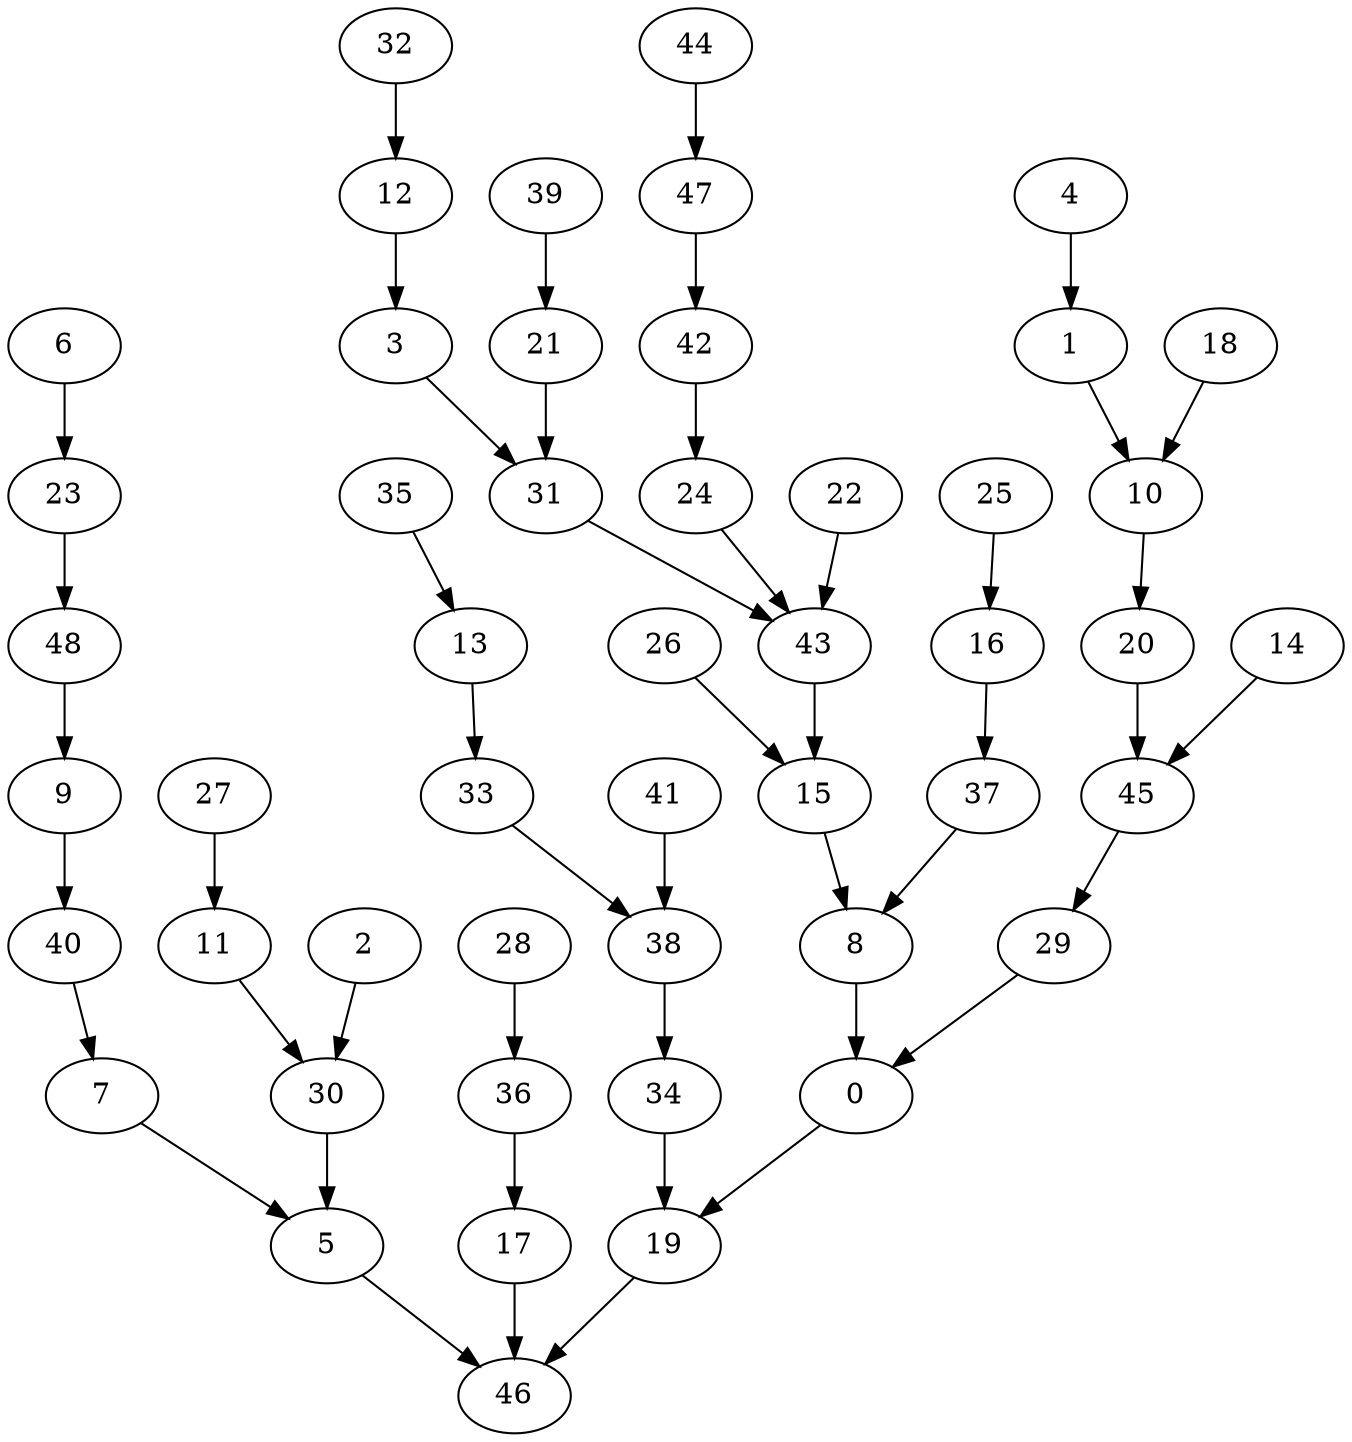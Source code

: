 strict digraph "" {
	0 -> 19;
	8 -> 0;
	29 -> 0;
	1 -> 10;
	4 -> 1;
	3 -> 31;
	12 -> 3;
	5 -> 46;
	7 -> 5;
	30 -> 5;
	40 -> 7;
	15 -> 8;
	37 -> 8;
	9 -> 40;
	48 -> 9;
	10 -> 20;
	18 -> 10;
	11 -> 30;
	27 -> 11;
	32 -> 12;
	13 -> 33;
	35 -> 13;
	26 -> 15;
	43 -> 15;
	16 -> 37;
	25 -> 16;
	17 -> 46;
	36 -> 17;
	19 -> 46;
	34 -> 19;
	20 -> 45;
	21 -> 31;
	39 -> 21;
	23 -> 48;
	6 -> 23;
	24 -> 43;
	42 -> 24;
	45 -> 29;
	2 -> 30;
	31 -> 43;
	33 -> 38;
	38 -> 34;
	28 -> 36;
	41 -> 38;
	47 -> 42;
	22 -> 43;
	14 -> 45;
	44 -> 47;
}
